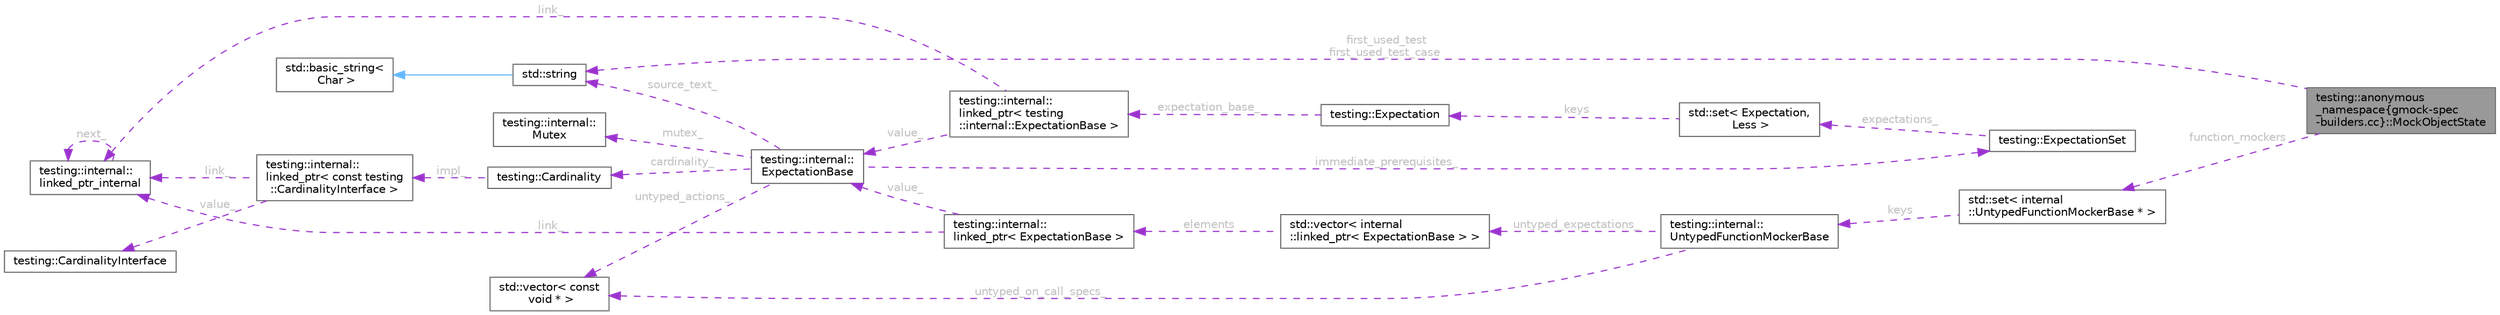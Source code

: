 digraph "testing::anonymous_namespace{gmock-spec-builders.cc}::MockObjectState"
{
 // LATEX_PDF_SIZE
  bgcolor="transparent";
  edge [fontname=Helvetica,fontsize=10,labelfontname=Helvetica,labelfontsize=10];
  node [fontname=Helvetica,fontsize=10,shape=box,height=0.2,width=0.4];
  rankdir="LR";
  Node1 [id="Node000001",label="testing::anonymous\l_namespace\{gmock-spec\l-builders.cc\}::MockObjectState",height=0.2,width=0.4,color="gray40", fillcolor="grey60", style="filled", fontcolor="black",tooltip=" "];
  Node2 -> Node1 [id="edge1_Node000001_Node000002",dir="back",color="darkorchid3",style="dashed",tooltip=" ",label=" first_used_test\nfirst_used_test_case",fontcolor="grey" ];
  Node2 [id="Node000002",label="std::string",height=0.2,width=0.4,color="gray40", fillcolor="white", style="filled",tooltip=" "];
  Node3 -> Node2 [id="edge2_Node000002_Node000003",dir="back",color="steelblue1",style="solid",tooltip=" "];
  Node3 [id="Node000003",label="std::basic_string\<\l Char \>",height=0.2,width=0.4,color="gray40", fillcolor="white", style="filled",tooltip=" "];
  Node4 -> Node1 [id="edge3_Node000001_Node000004",dir="back",color="darkorchid3",style="dashed",tooltip=" ",label=" function_mockers",fontcolor="grey" ];
  Node4 [id="Node000004",label="std::set\< internal\l::UntypedFunctionMockerBase * \>",height=0.2,width=0.4,color="gray40", fillcolor="white", style="filled",tooltip=" "];
  Node5 -> Node4 [id="edge4_Node000004_Node000005",dir="back",color="darkorchid3",style="dashed",tooltip=" ",label=" keys",fontcolor="grey" ];
  Node5 [id="Node000005",label="testing::internal::\lUntypedFunctionMockerBase",height=0.2,width=0.4,color="gray40", fillcolor="white", style="filled",URL="$classtesting_1_1internal_1_1_untyped_function_mocker_base.html",tooltip=" "];
  Node6 -> Node5 [id="edge5_Node000005_Node000006",dir="back",color="darkorchid3",style="dashed",tooltip=" ",label=" untyped_on_call_specs_",fontcolor="grey" ];
  Node6 [id="Node000006",label="std::vector\< const\l void * \>",height=0.2,width=0.4,color="gray40", fillcolor="white", style="filled",tooltip=" "];
  Node7 -> Node5 [id="edge6_Node000005_Node000007",dir="back",color="darkorchid3",style="dashed",tooltip=" ",label=" untyped_expectations_",fontcolor="grey" ];
  Node7 [id="Node000007",label="std::vector\< internal\l::linked_ptr\< ExpectationBase \> \>",height=0.2,width=0.4,color="gray40", fillcolor="white", style="filled",tooltip=" "];
  Node8 -> Node7 [id="edge7_Node000007_Node000008",dir="back",color="darkorchid3",style="dashed",tooltip=" ",label=" elements",fontcolor="grey" ];
  Node8 [id="Node000008",label="testing::internal::\llinked_ptr\< ExpectationBase \>",height=0.2,width=0.4,color="gray40", fillcolor="white", style="filled",URL="$classtesting_1_1internal_1_1linked__ptr.html",tooltip=" "];
  Node9 -> Node8 [id="edge8_Node000008_Node000009",dir="back",color="darkorchid3",style="dashed",tooltip=" ",label=" value_",fontcolor="grey" ];
  Node9 [id="Node000009",label="testing::internal::\lExpectationBase",height=0.2,width=0.4,color="gray40", fillcolor="white", style="filled",URL="$classtesting_1_1internal_1_1_expectation_base.html",tooltip=" "];
  Node2 -> Node9 [id="edge9_Node000009_Node000002",dir="back",color="darkorchid3",style="dashed",tooltip=" ",label=" source_text_",fontcolor="grey" ];
  Node10 -> Node9 [id="edge10_Node000009_Node000010",dir="back",color="darkorchid3",style="dashed",tooltip=" ",label=" cardinality_",fontcolor="grey" ];
  Node10 [id="Node000010",label="testing::Cardinality",height=0.2,width=0.4,color="gray40", fillcolor="white", style="filled",URL="$classtesting_1_1_cardinality.html",tooltip=" "];
  Node11 -> Node10 [id="edge11_Node000010_Node000011",dir="back",color="darkorchid3",style="dashed",tooltip=" ",label=" impl_",fontcolor="grey" ];
  Node11 [id="Node000011",label="testing::internal::\llinked_ptr\< const testing\l::CardinalityInterface \>",height=0.2,width=0.4,color="gray40", fillcolor="white", style="filled",URL="$classtesting_1_1internal_1_1linked__ptr.html",tooltip=" "];
  Node12 -> Node11 [id="edge12_Node000011_Node000012",dir="back",color="darkorchid3",style="dashed",tooltip=" ",label=" value_",fontcolor="grey" ];
  Node12 [id="Node000012",label="testing::CardinalityInterface",height=0.2,width=0.4,color="gray40", fillcolor="white", style="filled",URL="$classtesting_1_1_cardinality_interface.html",tooltip=" "];
  Node13 -> Node11 [id="edge13_Node000011_Node000013",dir="back",color="darkorchid3",style="dashed",tooltip=" ",label=" link_",fontcolor="grey" ];
  Node13 [id="Node000013",label="testing::internal::\llinked_ptr_internal",height=0.2,width=0.4,color="gray40", fillcolor="white", style="filled",URL="$classtesting_1_1internal_1_1linked__ptr__internal.html",tooltip=" "];
  Node13 -> Node13 [id="edge14_Node000013_Node000013",dir="back",color="darkorchid3",style="dashed",tooltip=" ",label=" next_",fontcolor="grey" ];
  Node14 -> Node9 [id="edge15_Node000009_Node000014",dir="back",color="darkorchid3",style="dashed",tooltip=" ",label=" immediate_prerequisites_",fontcolor="grey" ];
  Node14 [id="Node000014",label="testing::ExpectationSet",height=0.2,width=0.4,color="gray40", fillcolor="white", style="filled",URL="$classtesting_1_1_expectation_set.html",tooltip=" "];
  Node15 -> Node14 [id="edge16_Node000014_Node000015",dir="back",color="darkorchid3",style="dashed",tooltip=" ",label=" expectations_",fontcolor="grey" ];
  Node15 [id="Node000015",label="std::set\< Expectation,\l Less \>",height=0.2,width=0.4,color="gray40", fillcolor="white", style="filled",tooltip=" "];
  Node16 -> Node15 [id="edge17_Node000015_Node000016",dir="back",color="darkorchid3",style="dashed",tooltip=" ",label=" keys",fontcolor="grey" ];
  Node16 [id="Node000016",label="testing::Expectation",height=0.2,width=0.4,color="gray40", fillcolor="white", style="filled",URL="$classtesting_1_1_expectation.html",tooltip=" "];
  Node17 -> Node16 [id="edge18_Node000016_Node000017",dir="back",color="darkorchid3",style="dashed",tooltip=" ",label=" expectation_base_",fontcolor="grey" ];
  Node17 [id="Node000017",label="testing::internal::\llinked_ptr\< testing\l::internal::ExpectationBase \>",height=0.2,width=0.4,color="gray40", fillcolor="white", style="filled",URL="$classtesting_1_1internal_1_1linked__ptr.html",tooltip=" "];
  Node9 -> Node17 [id="edge19_Node000017_Node000009",dir="back",color="darkorchid3",style="dashed",tooltip=" ",label=" value_",fontcolor="grey" ];
  Node13 -> Node17 [id="edge20_Node000017_Node000013",dir="back",color="darkorchid3",style="dashed",tooltip=" ",label=" link_",fontcolor="grey" ];
  Node6 -> Node9 [id="edge21_Node000009_Node000006",dir="back",color="darkorchid3",style="dashed",tooltip=" ",label=" untyped_actions_",fontcolor="grey" ];
  Node18 -> Node9 [id="edge22_Node000009_Node000018",dir="back",color="darkorchid3",style="dashed",tooltip=" ",label=" mutex_",fontcolor="grey" ];
  Node18 [id="Node000018",label="testing::internal::\lMutex",height=0.2,width=0.4,color="gray40", fillcolor="white", style="filled",URL="$classtesting_1_1internal_1_1_mutex.html",tooltip=" "];
  Node13 -> Node8 [id="edge23_Node000008_Node000013",dir="back",color="darkorchid3",style="dashed",tooltip=" ",label=" link_",fontcolor="grey" ];
}
